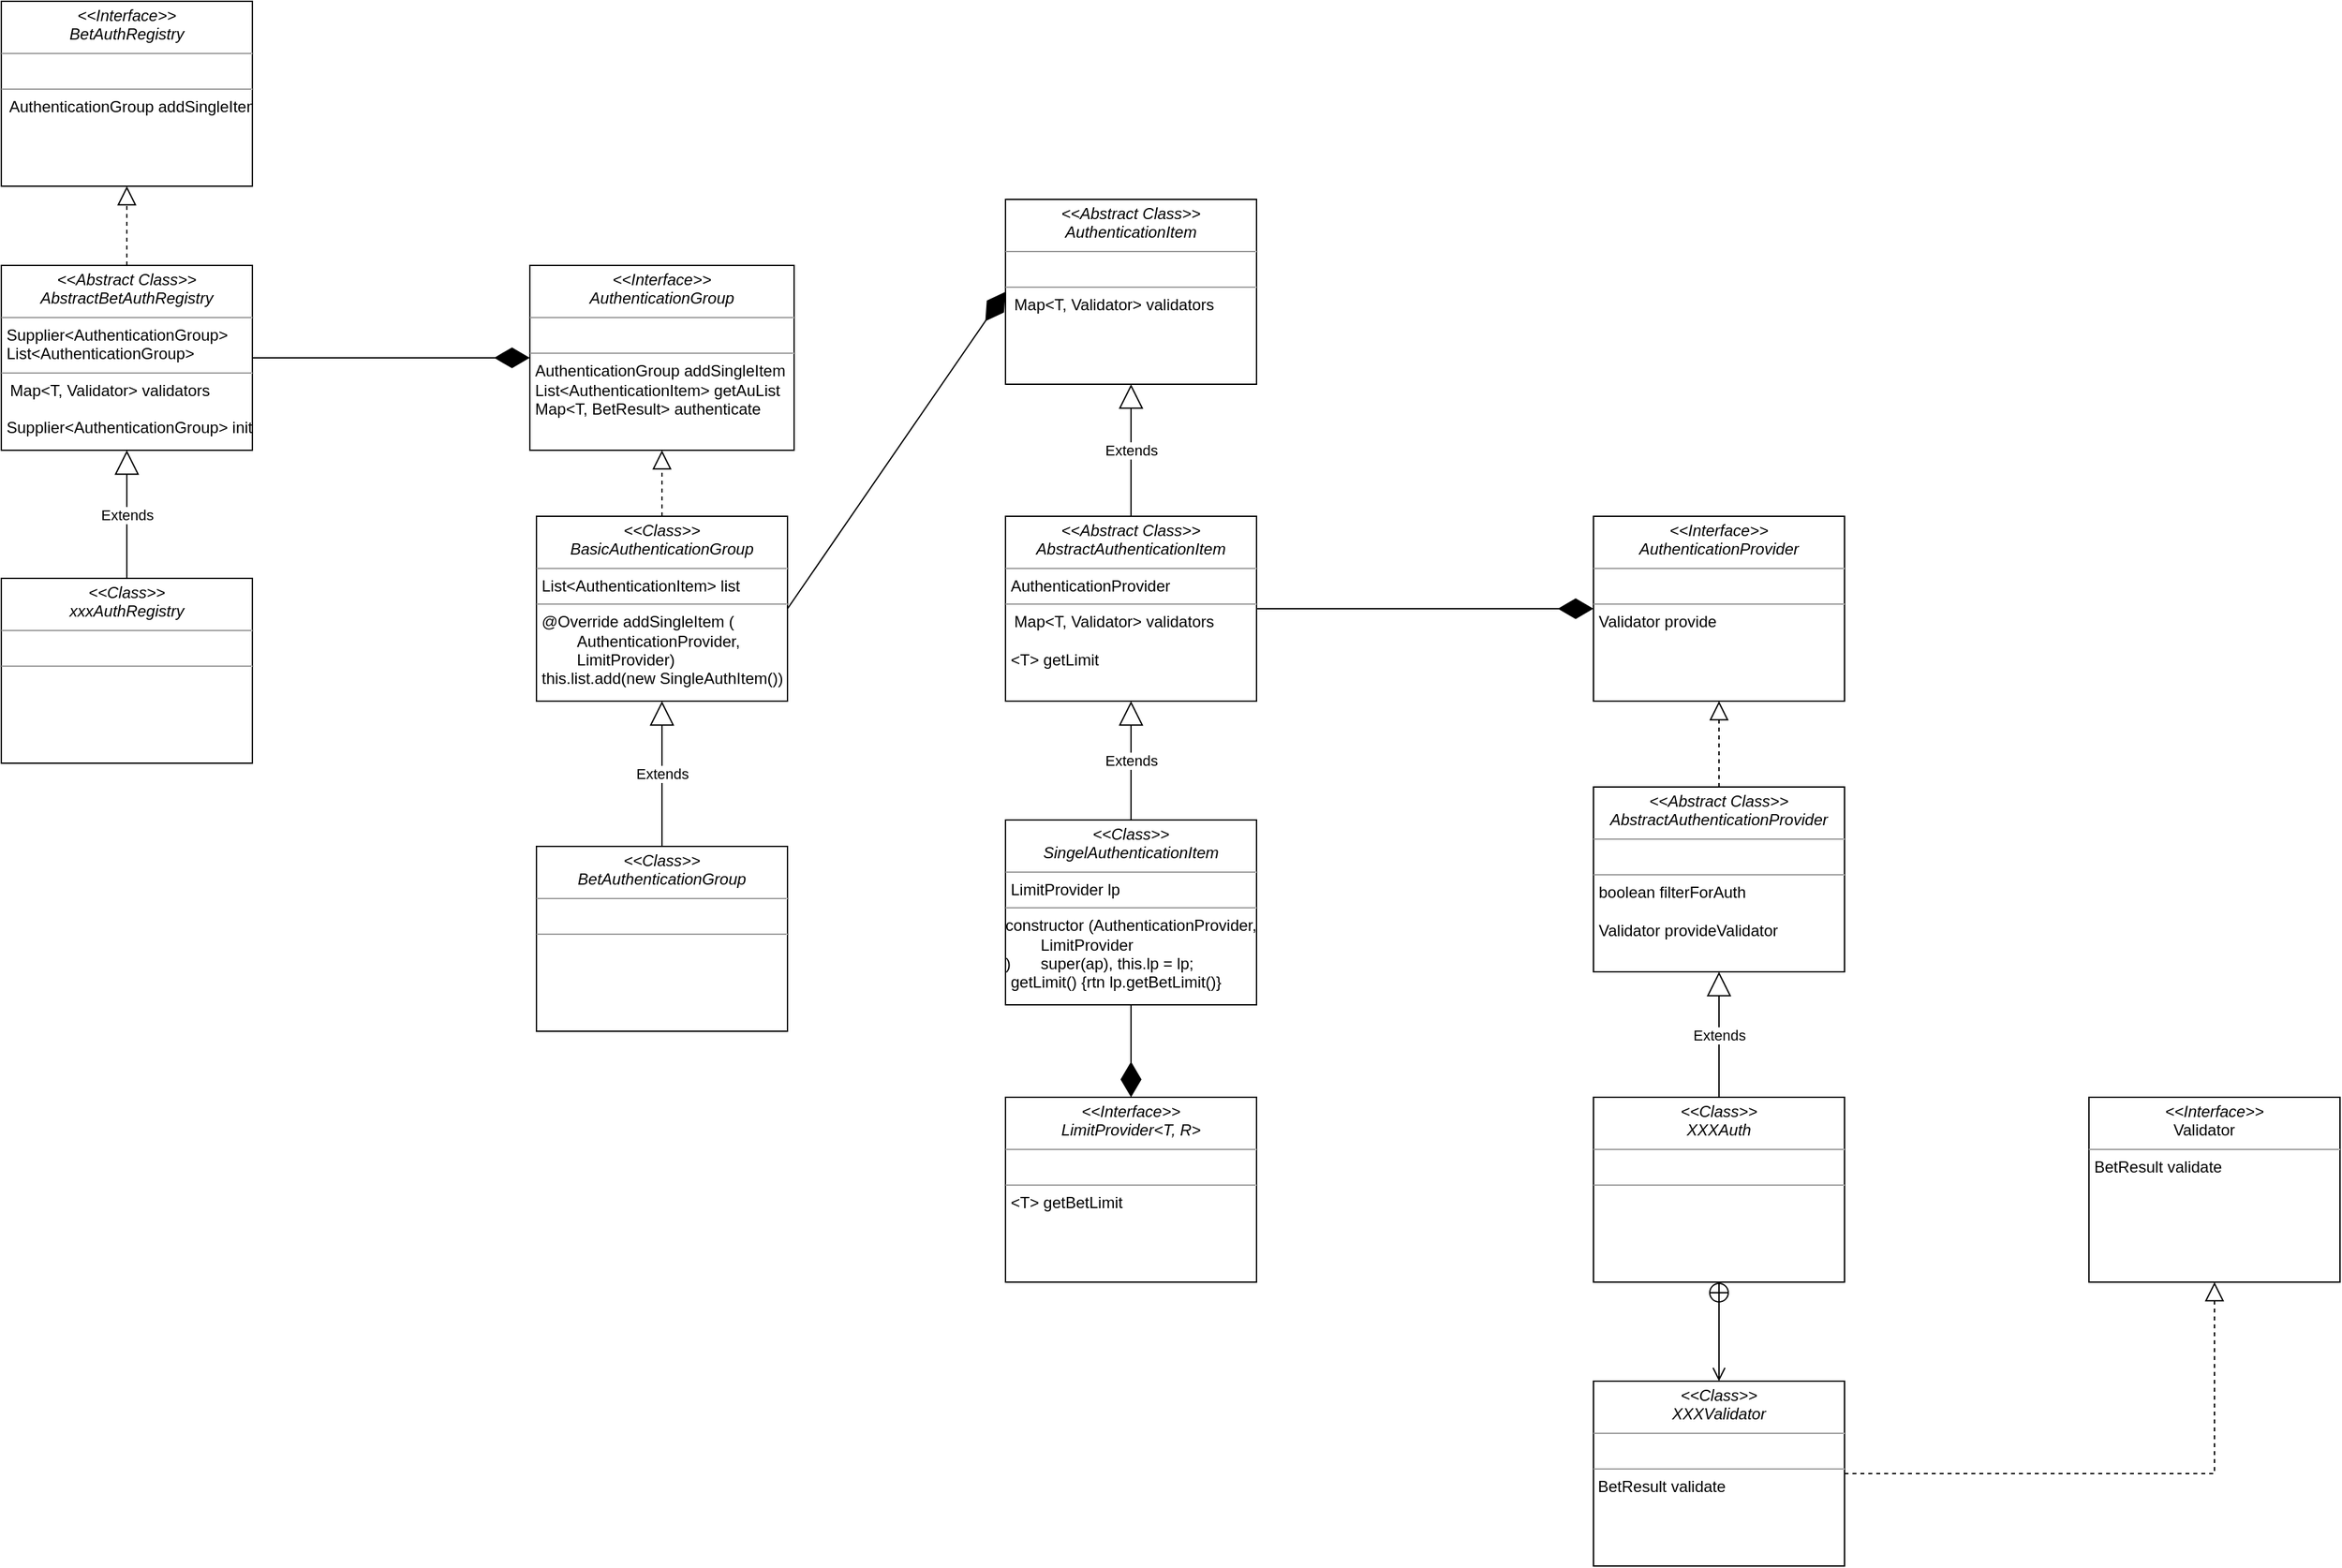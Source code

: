 <mxfile version="20.2.3" type="device"><diagram id="C5RBs43oDa-KdzZeNtuy" name="Page-1"><mxGraphModel dx="890" dy="2062" grid="1" gridSize="10" guides="1" tooltips="1" connect="1" arrows="1" fold="1" page="1" pageScale="1" pageWidth="980" pageHeight="1390" math="0" shadow="0"><root><mxCell id="WIyWlLk6GJQsqaUBKTNV-0"/><mxCell id="WIyWlLk6GJQsqaUBKTNV-1" parent="WIyWlLk6GJQsqaUBKTNV-0"/><mxCell id="T8ET_XSU7t_KukMkvIxV-46" value="&lt;p style=&quot;margin:0px;margin-top:4px;text-align:center;&quot;&gt;&lt;i&gt;&amp;lt;&amp;lt;Abstract Class&amp;gt;&amp;gt;&lt;/i&gt;&lt;br&gt;&lt;span style=&quot;font-style: italic;&quot;&gt;AuthenticationItem&lt;/span&gt;&lt;br&gt;&lt;/p&gt;&lt;hr size=&quot;1&quot;&gt;&lt;p style=&quot;margin:0px;margin-left:4px;&quot;&gt;&lt;br&gt;&lt;/p&gt;&lt;hr size=&quot;1&quot;&gt;&amp;nbsp; Map&amp;lt;T, Validator&amp;gt; validators&lt;p style=&quot;margin:0px;margin-left:4px;&quot;&gt;&lt;br&gt;&lt;/p&gt;" style="verticalAlign=top;align=left;overflow=fill;fontSize=12;fontFamily=Helvetica;html=1;" parent="WIyWlLk6GJQsqaUBKTNV-1" vertex="1"><mxGeometry x="850" y="-1090" width="190" height="140" as="geometry"/></mxCell><mxCell id="T8ET_XSU7t_KukMkvIxV-49" value="&lt;p style=&quot;margin:0px;margin-top:4px;text-align:center;&quot;&gt;&lt;i&gt;&amp;lt;&amp;lt;Interface&amp;gt;&amp;gt;&lt;/i&gt;&lt;br&gt;&lt;span style=&quot;font-style: italic;&quot;&gt;BetAuthRegistry&lt;/span&gt;&lt;br&gt;&lt;/p&gt;&lt;hr size=&quot;1&quot;&gt;&lt;p style=&quot;margin:0px;margin-left:4px;&quot;&gt;&lt;br&gt;&lt;/p&gt;&lt;hr size=&quot;1&quot;&gt;&amp;nbsp; AuthenticationGroup addSingleItem&lt;p style=&quot;margin:0px;margin-left:4px;&quot;&gt;&lt;br&gt;&lt;/p&gt;" style="verticalAlign=top;align=left;overflow=fill;fontSize=12;fontFamily=Helvetica;html=1;" parent="WIyWlLk6GJQsqaUBKTNV-1" vertex="1"><mxGeometry x="90" y="-1240" width="190" height="140" as="geometry"/></mxCell><mxCell id="T8ET_XSU7t_KukMkvIxV-50" value="&lt;p style=&quot;margin:0px;margin-top:4px;text-align:center;&quot;&gt;&lt;i&gt;&amp;lt;&amp;lt;Abstract Class&amp;gt;&amp;gt;&lt;/i&gt;&lt;br&gt;&lt;i&gt;AbstractAuthenticationItem&lt;/i&gt;&lt;/p&gt;&lt;hr size=&quot;1&quot;&gt;&lt;p style=&quot;margin:0px;margin-left:4px;&quot;&gt;AuthenticationProvider&lt;/p&gt;&lt;hr size=&quot;1&quot;&gt;&amp;nbsp; Map&amp;lt;T, Validator&amp;gt; validators&lt;p style=&quot;margin:0px;margin-left:4px;&quot;&gt;&lt;br&gt;&lt;/p&gt;&lt;p style=&quot;margin:0px;margin-left:4px;&quot;&gt;&amp;lt;T&amp;gt; getLimit&lt;/p&gt;" style="verticalAlign=top;align=left;overflow=fill;fontSize=12;fontFamily=Helvetica;html=1;" parent="WIyWlLk6GJQsqaUBKTNV-1" vertex="1"><mxGeometry x="850" y="-850" width="190" height="140" as="geometry"/></mxCell><mxCell id="T8ET_XSU7t_KukMkvIxV-51" value="Extends" style="endArrow=block;endSize=16;endFill=0;html=1;rounded=0;exitX=0.5;exitY=0;exitDx=0;exitDy=0;entryX=0.5;entryY=1;entryDx=0;entryDy=0;" parent="WIyWlLk6GJQsqaUBKTNV-1" source="T8ET_XSU7t_KukMkvIxV-50" target="T8ET_XSU7t_KukMkvIxV-46" edge="1"><mxGeometry width="160" relative="1" as="geometry"><mxPoint x="630" y="-850" as="sourcePoint"/><mxPoint x="790" y="-850" as="targetPoint"/></mxGeometry></mxCell><mxCell id="T8ET_XSU7t_KukMkvIxV-53" value="&lt;p style=&quot;margin:0px;margin-top:4px;text-align:center;&quot;&gt;&lt;i&gt;&amp;lt;&amp;lt;Abstract Class&amp;gt;&amp;gt;&lt;/i&gt;&lt;br&gt;&lt;i&gt;AbstractBetAuthRegistry&lt;/i&gt;&lt;/p&gt;&lt;hr size=&quot;1&quot;&gt;&lt;p style=&quot;margin:0px;margin-left:4px;&quot;&gt;Supplier&amp;lt;AuthenticationGroup&amp;gt;&lt;/p&gt;&lt;p style=&quot;margin:0px;margin-left:4px;&quot;&gt;List&amp;lt;AuthenticationGroup&amp;gt;&lt;/p&gt;&lt;hr size=&quot;1&quot;&gt;&amp;nbsp; Map&amp;lt;T, Validator&amp;gt; validators&lt;br&gt;&lt;br&gt;&lt;p style=&quot;margin:0px;margin-left:4px;&quot;&gt;Supplier&amp;lt;AuthenticationGroup&amp;gt; init&lt;/p&gt;" style="verticalAlign=top;align=left;overflow=fill;fontSize=12;fontFamily=Helvetica;html=1;" parent="WIyWlLk6GJQsqaUBKTNV-1" vertex="1"><mxGeometry x="90" y="-1040" width="190" height="140" as="geometry"/></mxCell><mxCell id="T8ET_XSU7t_KukMkvIxV-54" value="" style="endArrow=block;dashed=1;endFill=0;endSize=12;html=1;rounded=0;exitX=0.5;exitY=0;exitDx=0;exitDy=0;entryX=0.5;entryY=1;entryDx=0;entryDy=0;" parent="WIyWlLk6GJQsqaUBKTNV-1" source="T8ET_XSU7t_KukMkvIxV-53" target="T8ET_XSU7t_KukMkvIxV-49" edge="1"><mxGeometry width="160" relative="1" as="geometry"><mxPoint x="150" y="-940" as="sourcePoint"/><mxPoint x="310" y="-940" as="targetPoint"/></mxGeometry></mxCell><mxCell id="T8ET_XSU7t_KukMkvIxV-55" value="&lt;p style=&quot;margin:0px;margin-top:4px;text-align:center;&quot;&gt;&lt;i&gt;&amp;lt;&amp;lt;Interface&amp;gt;&amp;gt;&lt;/i&gt;&lt;br&gt;&lt;i&gt;LimitProvider&amp;lt;T, R&amp;gt;&lt;/i&gt;&lt;/p&gt;&lt;hr size=&quot;1&quot;&gt;&lt;p style=&quot;margin:0px;margin-left:4px;&quot;&gt;&lt;br&gt;&lt;/p&gt;&lt;hr size=&quot;1&quot;&gt;&lt;p style=&quot;margin:0px;margin-left:4px;&quot;&gt;&amp;lt;T&amp;gt; getBetLimit&lt;/p&gt;" style="verticalAlign=top;align=left;overflow=fill;fontSize=12;fontFamily=Helvetica;html=1;" parent="WIyWlLk6GJQsqaUBKTNV-1" vertex="1"><mxGeometry x="850" y="-410" width="190" height="140" as="geometry"/></mxCell><mxCell id="T8ET_XSU7t_KukMkvIxV-56" value="&lt;p style=&quot;margin:0px;margin-top:4px;text-align:center;&quot;&gt;&lt;i&gt;&amp;lt;&amp;lt;Interface&amp;gt;&amp;gt;&lt;/i&gt;&lt;br&gt;&lt;i&gt;AuthenticationGroup&lt;/i&gt;&lt;/p&gt;&lt;hr size=&quot;1&quot;&gt;&lt;p style=&quot;margin:0px;margin-left:4px;&quot;&gt;&lt;br&gt;&lt;/p&gt;&lt;hr size=&quot;1&quot;&gt;&lt;p style=&quot;margin:0px;margin-left:4px;&quot;&gt;AuthenticationGroup addSingleItem&lt;/p&gt;&lt;p style=&quot;margin: 0px 0px 0px 4px;&quot;&gt;List&amp;lt;AuthenticationItem&amp;gt; getAuList&lt;/p&gt;&lt;p style=&quot;margin: 0px 0px 0px 4px;&quot;&gt;Map&amp;lt;T, BetResult&amp;gt; authenticate&lt;/p&gt;" style="verticalAlign=top;align=left;overflow=fill;fontSize=12;fontFamily=Helvetica;html=1;" parent="WIyWlLk6GJQsqaUBKTNV-1" vertex="1"><mxGeometry x="490" y="-1040" width="200" height="140" as="geometry"/></mxCell><mxCell id="T8ET_XSU7t_KukMkvIxV-57" value="&lt;p style=&quot;margin:0px;margin-top:4px;text-align:center;&quot;&gt;&lt;i&gt;&amp;lt;&amp;lt;Class&amp;gt;&amp;gt;&lt;/i&gt;&lt;br&gt;&lt;i&gt;BasicAuthenticationGroup&lt;/i&gt;&lt;br&gt;&lt;/p&gt;&lt;hr size=&quot;1&quot;&gt;&lt;p style=&quot;margin:0px;margin-left:4px;&quot;&gt;List&amp;lt;AuthenticationItem&amp;gt; list&lt;/p&gt;&lt;hr size=&quot;1&quot;&gt;&lt;p style=&quot;margin:0px;margin-left:4px;&quot;&gt;@Override addSingleItem (&lt;/p&gt;&lt;p style=&quot;margin:0px;margin-left:4px;&quot;&gt;&lt;span style=&quot;white-space: pre;&quot;&gt;&#9;&lt;/span&gt;AuthenticationProvider,&lt;br&gt;&lt;/p&gt;&lt;p style=&quot;margin:0px;margin-left:4px;&quot;&gt;&lt;span style=&quot;white-space: pre;&quot;&gt;&#9;&lt;/span&gt;LimitProvider)&lt;br&gt;&lt;/p&gt;&lt;p style=&quot;margin:0px;margin-left:4px;&quot;&gt;this.list.add(new SingleAuthItem())&lt;/p&gt;" style="verticalAlign=top;align=left;overflow=fill;fontSize=12;fontFamily=Helvetica;html=1;" parent="WIyWlLk6GJQsqaUBKTNV-1" vertex="1"><mxGeometry x="495" y="-850" width="190" height="140" as="geometry"/></mxCell><mxCell id="T8ET_XSU7t_KukMkvIxV-58" value="" style="endArrow=block;dashed=1;endFill=0;endSize=12;html=1;rounded=0;exitX=0.5;exitY=0;exitDx=0;exitDy=0;entryX=0.5;entryY=1;entryDx=0;entryDy=0;" parent="WIyWlLk6GJQsqaUBKTNV-1" source="T8ET_XSU7t_KukMkvIxV-57" target="T8ET_XSU7t_KukMkvIxV-56" edge="1"><mxGeometry width="160" relative="1" as="geometry"><mxPoint x="455" y="-766" as="sourcePoint"/><mxPoint x="455" y="-836" as="targetPoint"/></mxGeometry></mxCell><mxCell id="T8ET_XSU7t_KukMkvIxV-59" value="&lt;p style=&quot;margin:0px;margin-top:4px;text-align:center;&quot;&gt;&lt;i&gt;&amp;lt;&amp;lt;Class&amp;gt;&amp;gt;&lt;/i&gt;&lt;br&gt;&lt;i&gt;BetAuthenticationGroup&lt;/i&gt;&lt;/p&gt;&lt;hr size=&quot;1&quot;&gt;&lt;p style=&quot;margin:0px;margin-left:4px;&quot;&gt;&lt;br&gt;&lt;/p&gt;&lt;hr size=&quot;1&quot;&gt;&lt;p style=&quot;margin:0px;margin-left:4px;&quot;&gt;&lt;br&gt;&lt;/p&gt;" style="verticalAlign=top;align=left;overflow=fill;fontSize=12;fontFamily=Helvetica;html=1;" parent="WIyWlLk6GJQsqaUBKTNV-1" vertex="1"><mxGeometry x="495" y="-600" width="190" height="140" as="geometry"/></mxCell><mxCell id="T8ET_XSU7t_KukMkvIxV-60" value="Extends" style="endArrow=block;endSize=16;endFill=0;html=1;rounded=0;exitX=0.5;exitY=0;exitDx=0;exitDy=0;entryX=0.5;entryY=1;entryDx=0;entryDy=0;" parent="WIyWlLk6GJQsqaUBKTNV-1" source="T8ET_XSU7t_KukMkvIxV-59" target="T8ET_XSU7t_KukMkvIxV-57" edge="1"><mxGeometry width="160" relative="1" as="geometry"><mxPoint x="730" y="-625" as="sourcePoint"/><mxPoint x="730" y="-704" as="targetPoint"/></mxGeometry></mxCell><mxCell id="T8ET_XSU7t_KukMkvIxV-63" value="&lt;p style=&quot;margin:0px;margin-top:4px;text-align:center;&quot;&gt;&lt;i&gt;&amp;lt;&amp;lt;Interface&amp;gt;&amp;gt;&lt;/i&gt;&lt;br&gt;&lt;i&gt;AuthenticationProvider&lt;/i&gt;&lt;/p&gt;&lt;hr size=&quot;1&quot;&gt;&lt;p style=&quot;margin:0px;margin-left:4px;&quot;&gt;&lt;br&gt;&lt;/p&gt;&lt;hr size=&quot;1&quot;&gt;&lt;p style=&quot;margin:0px;margin-left:4px;&quot;&gt;Validator provide&lt;/p&gt;" style="verticalAlign=top;align=left;overflow=fill;fontSize=12;fontFamily=Helvetica;html=1;" parent="WIyWlLk6GJQsqaUBKTNV-1" vertex="1"><mxGeometry x="1295" y="-850" width="190" height="140" as="geometry"/></mxCell><mxCell id="T8ET_XSU7t_KukMkvIxV-64" value="" style="endArrow=diamondThin;endFill=1;endSize=24;html=1;rounded=0;exitX=1;exitY=0.5;exitDx=0;exitDy=0;entryX=0;entryY=0.5;entryDx=0;entryDy=0;" parent="WIyWlLk6GJQsqaUBKTNV-1" source="T8ET_XSU7t_KukMkvIxV-50" target="T8ET_XSU7t_KukMkvIxV-63" edge="1"><mxGeometry width="160" relative="1" as="geometry"><mxPoint x="1310" y="-900" as="sourcePoint"/><mxPoint x="1095" y="-894" as="targetPoint"/></mxGeometry></mxCell><mxCell id="T8ET_XSU7t_KukMkvIxV-65" value="&lt;p style=&quot;margin:0px;margin-top:4px;text-align:center;&quot;&gt;&lt;i&gt;&amp;lt;&amp;lt;Abstract Class&amp;gt;&amp;gt;&lt;/i&gt;&lt;br&gt;&lt;i&gt;AbstractAuthenticationProvider&lt;/i&gt;&lt;br&gt;&lt;/p&gt;&lt;hr size=&quot;1&quot;&gt;&lt;p style=&quot;margin:0px;margin-left:4px;&quot;&gt;&lt;br&gt;&lt;/p&gt;&lt;hr size=&quot;1&quot;&gt;&lt;p style=&quot;margin:0px;margin-left:4px;&quot;&gt;boolean filterForAuth&lt;/p&gt;&lt;p style=&quot;margin:0px;margin-left:4px;&quot;&gt;&lt;br&gt;&lt;/p&gt;&lt;p style=&quot;margin:0px;margin-left:4px;&quot;&gt;Validator provideValidator&lt;/p&gt;" style="verticalAlign=top;align=left;overflow=fill;fontSize=12;fontFamily=Helvetica;html=1;" parent="WIyWlLk6GJQsqaUBKTNV-1" vertex="1"><mxGeometry x="1295" y="-645" width="190" height="140" as="geometry"/></mxCell><mxCell id="T8ET_XSU7t_KukMkvIxV-66" value="" style="endArrow=block;dashed=1;endFill=0;endSize=12;html=1;rounded=0;exitX=0.5;exitY=0;exitDx=0;exitDy=0;entryX=0.5;entryY=1;entryDx=0;entryDy=0;" parent="WIyWlLk6GJQsqaUBKTNV-1" source="T8ET_XSU7t_KukMkvIxV-65" target="T8ET_XSU7t_KukMkvIxV-63" edge="1"><mxGeometry width="160" relative="1" as="geometry"><mxPoint x="1540" y="-635" as="sourcePoint"/><mxPoint x="1540" y="-705" as="targetPoint"/></mxGeometry></mxCell><mxCell id="T8ET_XSU7t_KukMkvIxV-67" value="&lt;p style=&quot;margin:0px;margin-top:4px;text-align:center;&quot;&gt;&lt;i&gt;&amp;lt;&amp;lt;Interface&amp;gt;&amp;gt;&lt;/i&gt;&lt;/p&gt;&lt;p style=&quot;margin:0px;margin-left:4px;&quot;&gt;&lt;span style=&quot;white-space: pre;&quot;&gt;&#9;&lt;/span&gt;&lt;span style=&quot;white-space: pre;&quot;&gt;&#9;&lt;/span&gt;&amp;nbsp; Validator&lt;span style=&quot;white-space: pre;&quot;&gt;&#9;&lt;/span&gt;&lt;br&gt;&lt;/p&gt;&lt;hr size=&quot;1&quot;&gt;&lt;p style=&quot;margin:0px;margin-left:4px;&quot;&gt;BetResult validate&lt;/p&gt;&lt;p style=&quot;margin:0px;margin-left:4px;&quot;&gt;&lt;br&gt;&lt;/p&gt;" style="verticalAlign=top;align=left;overflow=fill;fontSize=12;fontFamily=Helvetica;html=1;" parent="WIyWlLk6GJQsqaUBKTNV-1" vertex="1"><mxGeometry x="1670" y="-410" width="190" height="140" as="geometry"/></mxCell><mxCell id="T8ET_XSU7t_KukMkvIxV-68" value="&lt;p style=&quot;margin:0px;margin-top:4px;text-align:center;&quot;&gt;&lt;i&gt;&amp;lt;&amp;lt;Class&amp;gt;&amp;gt;&lt;/i&gt;&lt;br&gt;&lt;i&gt;XXXAuth&lt;/i&gt;&lt;/p&gt;&lt;hr size=&quot;1&quot;&gt;&lt;p style=&quot;margin:0px;margin-left:4px;&quot;&gt;&lt;br&gt;&lt;/p&gt;&lt;hr size=&quot;1&quot;&gt;&lt;p style=&quot;margin:0px;margin-left:4px;&quot;&gt;&lt;br&gt;&lt;/p&gt;" style="verticalAlign=top;align=left;overflow=fill;fontSize=12;fontFamily=Helvetica;html=1;" parent="WIyWlLk6GJQsqaUBKTNV-1" vertex="1"><mxGeometry x="1295" y="-410" width="190" height="140" as="geometry"/></mxCell><mxCell id="T8ET_XSU7t_KukMkvIxV-69" value="" style="endArrow=open;startArrow=circlePlus;endFill=0;startFill=0;endSize=8;html=1;rounded=0;exitX=0.5;exitY=1;exitDx=0;exitDy=0;entryX=0.5;entryY=0;entryDx=0;entryDy=0;" parent="WIyWlLk6GJQsqaUBKTNV-1" source="T8ET_XSU7t_KukMkvIxV-68" target="T8ET_XSU7t_KukMkvIxV-70" edge="1"><mxGeometry width="160" relative="1" as="geometry"><mxPoint x="1490" y="-215" as="sourcePoint"/><mxPoint x="1500" y="-240" as="targetPoint"/></mxGeometry></mxCell><mxCell id="T8ET_XSU7t_KukMkvIxV-70" value="&lt;p style=&quot;margin:0px;margin-top:4px;text-align:center;&quot;&gt;&lt;i&gt;&amp;lt;&amp;lt;Class&amp;gt;&amp;gt;&lt;/i&gt;&lt;br&gt;&lt;i&gt;XXXValidator&lt;/i&gt;&lt;/p&gt;&lt;hr size=&quot;1&quot;&gt;&lt;p style=&quot;margin:0px;margin-left:4px;&quot;&gt;&lt;br&gt;&lt;/p&gt;&lt;hr size=&quot;1&quot;&gt;&amp;nbsp;&lt;span style=&quot;background-color: initial;&quot;&gt;BetResult validate&lt;/span&gt;&lt;p style=&quot;margin: 0px 0px 0px 4px;&quot;&gt;&lt;br&gt;&lt;/p&gt;" style="verticalAlign=top;align=left;overflow=fill;fontSize=12;fontFamily=Helvetica;html=1;" parent="WIyWlLk6GJQsqaUBKTNV-1" vertex="1"><mxGeometry x="1295" y="-195" width="190" height="140" as="geometry"/></mxCell><mxCell id="T8ET_XSU7t_KukMkvIxV-71" value="" style="endArrow=block;dashed=1;endFill=0;endSize=12;html=1;rounded=0;entryX=0.5;entryY=1;entryDx=0;entryDy=0;exitX=1;exitY=0.5;exitDx=0;exitDy=0;" parent="WIyWlLk6GJQsqaUBKTNV-1" source="T8ET_XSU7t_KukMkvIxV-70" target="T8ET_XSU7t_KukMkvIxV-67" edge="1"><mxGeometry width="160" relative="1" as="geometry"><mxPoint x="1613" y="-114" as="sourcePoint"/><mxPoint x="1613" y="-185" as="targetPoint"/><Array as="points"><mxPoint x="1765" y="-125"/></Array></mxGeometry></mxCell><mxCell id="T8ET_XSU7t_KukMkvIxV-72" value="Extends" style="endArrow=block;endSize=16;endFill=0;html=1;rounded=0;exitX=0.5;exitY=0;exitDx=0;exitDy=0;entryX=0.5;entryY=1;entryDx=0;entryDy=0;" parent="WIyWlLk6GJQsqaUBKTNV-1" source="T8ET_XSU7t_KukMkvIxV-68" target="T8ET_XSU7t_KukMkvIxV-65" edge="1"><mxGeometry width="160" relative="1" as="geometry"><mxPoint x="1500" y="-426" as="sourcePoint"/><mxPoint x="1500" y="-505" as="targetPoint"/></mxGeometry></mxCell><mxCell id="T8ET_XSU7t_KukMkvIxV-73" value="&lt;p style=&quot;margin:0px;margin-top:4px;text-align:center;&quot;&gt;&lt;i&gt;&amp;lt;&amp;lt;Class&amp;gt;&amp;gt;&lt;/i&gt;&lt;br&gt;&lt;i&gt;xxxAuthRegistry&lt;/i&gt;&lt;/p&gt;&lt;hr size=&quot;1&quot;&gt;&lt;p style=&quot;margin:0px;margin-left:4px;&quot;&gt;&lt;br&gt;&lt;/p&gt;&lt;hr size=&quot;1&quot;&gt;&lt;p style=&quot;margin:0px;margin-left:4px;&quot;&gt;&lt;br&gt;&lt;/p&gt;" style="verticalAlign=top;align=left;overflow=fill;fontSize=12;fontFamily=Helvetica;html=1;" parent="WIyWlLk6GJQsqaUBKTNV-1" vertex="1"><mxGeometry x="90" y="-803" width="190" height="140" as="geometry"/></mxCell><mxCell id="T8ET_XSU7t_KukMkvIxV-74" value="Extends" style="endArrow=block;endSize=16;endFill=0;html=1;rounded=0;exitX=0.5;exitY=0;exitDx=0;exitDy=0;entryX=0.5;entryY=1;entryDx=0;entryDy=0;" parent="WIyWlLk6GJQsqaUBKTNV-1" source="T8ET_XSU7t_KukMkvIxV-73" target="T8ET_XSU7t_KukMkvIxV-53" edge="1"><mxGeometry width="160" relative="1" as="geometry"><mxPoint x="360" y="-803" as="sourcePoint"/><mxPoint x="360" y="-907" as="targetPoint"/></mxGeometry></mxCell><mxCell id="T8ET_XSU7t_KukMkvIxV-76" value="" style="endArrow=diamondThin;endFill=1;endSize=24;html=1;rounded=0;exitX=1;exitY=0.5;exitDx=0;exitDy=0;entryX=0;entryY=0.5;entryDx=0;entryDy=0;" parent="WIyWlLk6GJQsqaUBKTNV-1" source="T8ET_XSU7t_KukMkvIxV-53" target="T8ET_XSU7t_KukMkvIxV-56" edge="1"><mxGeometry width="160" relative="1" as="geometry"><mxPoint x="350" y="-600" as="sourcePoint"/><mxPoint x="510" y="-600" as="targetPoint"/></mxGeometry></mxCell><mxCell id="T8ET_XSU7t_KukMkvIxV-77" value="" style="endArrow=diamondThin;endFill=1;endSize=24;html=1;rounded=0;exitX=1;exitY=0.5;exitDx=0;exitDy=0;entryX=0;entryY=0.5;entryDx=0;entryDy=0;" parent="WIyWlLk6GJQsqaUBKTNV-1" source="T8ET_XSU7t_KukMkvIxV-57" target="T8ET_XSU7t_KukMkvIxV-46" edge="1"><mxGeometry width="160" relative="1" as="geometry"><mxPoint x="730" y="-654" as="sourcePoint"/><mxPoint x="985" y="-654" as="targetPoint"/></mxGeometry></mxCell><mxCell id="T8ET_XSU7t_KukMkvIxV-78" value="&lt;p style=&quot;margin:0px;margin-top:4px;text-align:center;&quot;&gt;&lt;i&gt;&amp;lt;&amp;lt;Class&amp;gt;&amp;gt;&lt;/i&gt;&lt;br&gt;&lt;i&gt;SingelAuthenticationItem&lt;/i&gt;&lt;/p&gt;&lt;hr size=&quot;1&quot;&gt;&lt;p style=&quot;margin:0px;margin-left:4px;&quot;&gt;LimitProvider lp&lt;/p&gt;&lt;hr size=&quot;1&quot;&gt;&lt;span style=&quot;white-space: pre;&quot;&gt;constructor (AuthenticationProvider,&lt;br/&gt;&lt;span style=&quot;white-space: pre;&quot;&gt;&#9;&lt;/span&gt;LimitProvider&lt;br/&gt;)&#9;super(ap), this.lp = lp;&lt;/span&gt;&lt;br&gt;&lt;p style=&quot;margin:0px;margin-left:4px;&quot;&gt;getLimit() {rtn lp.getBetLimit()}&lt;/p&gt;" style="verticalAlign=top;align=left;overflow=fill;fontSize=12;fontFamily=Helvetica;html=1;" parent="WIyWlLk6GJQsqaUBKTNV-1" vertex="1"><mxGeometry x="850" y="-620" width="190" height="140" as="geometry"/></mxCell><mxCell id="T8ET_XSU7t_KukMkvIxV-79" value="" style="endArrow=diamondThin;endFill=1;endSize=24;html=1;rounded=0;exitX=0.5;exitY=1;exitDx=0;exitDy=0;entryX=0.5;entryY=0;entryDx=0;entryDy=0;" parent="WIyWlLk6GJQsqaUBKTNV-1" source="T8ET_XSU7t_KukMkvIxV-78" target="T8ET_XSU7t_KukMkvIxV-55" edge="1"><mxGeometry width="160" relative="1" as="geometry"><mxPoint x="1060" y="-430" as="sourcePoint"/><mxPoint x="1315" y="-430" as="targetPoint"/></mxGeometry></mxCell><mxCell id="T8ET_XSU7t_KukMkvIxV-80" value="Extends" style="endArrow=block;endSize=16;endFill=0;html=1;rounded=0;exitX=0.5;exitY=0;exitDx=0;exitDy=0;entryX=0.5;entryY=1;entryDx=0;entryDy=0;" parent="WIyWlLk6GJQsqaUBKTNV-1" source="T8ET_XSU7t_KukMkvIxV-78" target="T8ET_XSU7t_KukMkvIxV-50" edge="1"><mxGeometry width="160" relative="1" as="geometry"><mxPoint x="1120" y="-625" as="sourcePoint"/><mxPoint x="1120" y="-720" as="targetPoint"/></mxGeometry></mxCell></root></mxGraphModel></diagram></mxfile>
